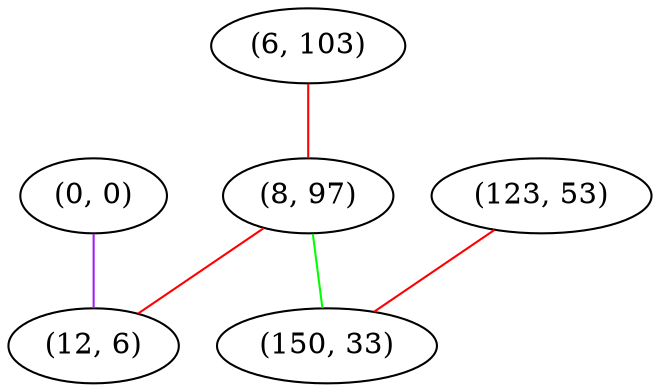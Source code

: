 graph "" {
"(0, 0)";
"(6, 103)";
"(123, 53)";
"(8, 97)";
"(12, 6)";
"(150, 33)";
"(0, 0)" -- "(12, 6)"  [color=purple, key=0, weight=4];
"(6, 103)" -- "(8, 97)"  [color=red, key=0, weight=1];
"(123, 53)" -- "(150, 33)"  [color=red, key=0, weight=1];
"(8, 97)" -- "(150, 33)"  [color=green, key=0, weight=2];
"(8, 97)" -- "(12, 6)"  [color=red, key=0, weight=1];
}
